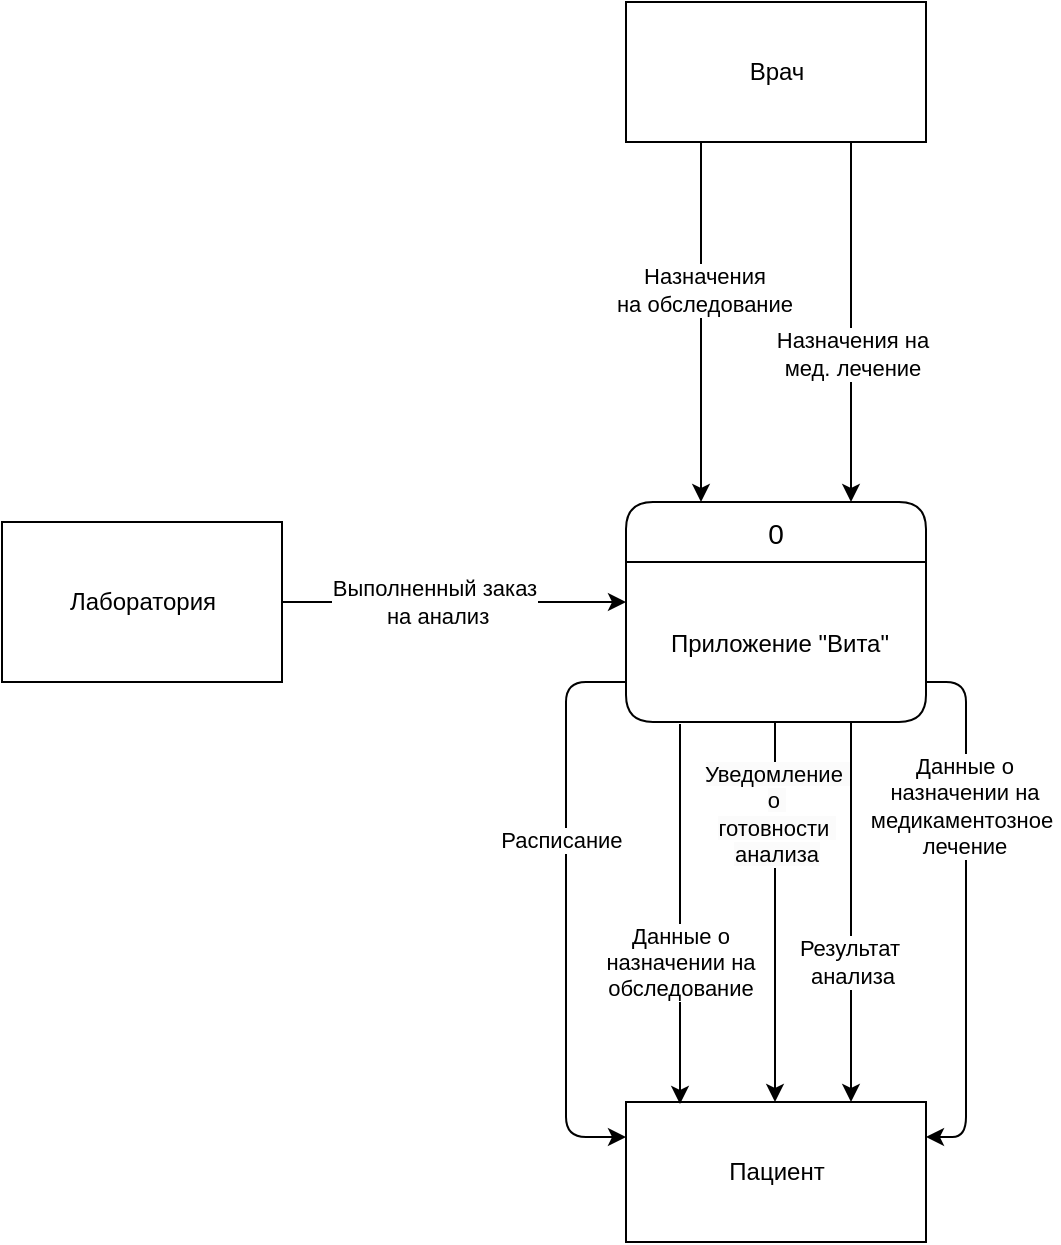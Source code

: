 <mxfile version="28.2.5" pages="2">
  <diagram id="FZimzOWbiY0pmrnXrLaN" name="DFD контекстная">
    <mxGraphModel dx="2852" dy="2851" grid="1" gridSize="10" guides="1" tooltips="1" connect="1" arrows="1" fold="1" page="1" pageScale="1" pageWidth="827" pageHeight="1169" math="0" shadow="0">
      <root>
        <mxCell id="0" />
        <mxCell id="1" parent="0" />
        <mxCell id="tZ7Oq-KyqLdAc3EUkf9V-187" value="0" style="swimlane;childLayout=stackLayout;horizontal=1;startSize=30;horizontalStack=0;rounded=1;fontSize=14;fontStyle=0;strokeWidth=1;resizeParent=0;resizeLast=1;shadow=0;dashed=0;align=center;fillColor=#FFFFFF;" parent="1" vertex="1">
          <mxGeometry x="392" y="-670" width="150" height="110" as="geometry" />
        </mxCell>
        <mxCell id="tZ7Oq-KyqLdAc3EUkf9V-188" value="Приложение &quot;Вита&quot;" style="align=center;strokeColor=none;fillColor=none;spacingLeft=4;fontSize=12;verticalAlign=middle;resizable=0;rotatable=0;part=1;" parent="tZ7Oq-KyqLdAc3EUkf9V-187" vertex="1">
          <mxGeometry y="30" width="150" height="80" as="geometry" />
        </mxCell>
        <mxCell id="tZ7Oq-KyqLdAc3EUkf9V-189" style="edgeStyle=orthogonalEdgeStyle;rounded=0;orthogonalLoop=1;jettySize=auto;html=1;exitX=0.25;exitY=1;exitDx=0;exitDy=0;entryX=0.25;entryY=0;entryDx=0;entryDy=0;" parent="1" source="tZ7Oq-KyqLdAc3EUkf9V-191" target="tZ7Oq-KyqLdAc3EUkf9V-187" edge="1">
          <mxGeometry relative="1" as="geometry" />
        </mxCell>
        <mxCell id="tZ7Oq-KyqLdAc3EUkf9V-190" value="Назначения&lt;div&gt;на обследование&lt;/div&gt;" style="edgeLabel;html=1;align=center;verticalAlign=middle;resizable=0;points=[];" parent="tZ7Oq-KyqLdAc3EUkf9V-189" connectable="0" vertex="1">
          <mxGeometry x="-0.183" y="1" relative="1" as="geometry">
            <mxPoint as="offset" />
          </mxGeometry>
        </mxCell>
        <mxCell id="tZ7Oq-KyqLdAc3EUkf9V-191" value="Врач" style="html=1;dashed=0;whitespace=wrap;" parent="1" vertex="1">
          <mxGeometry x="392" y="-920" width="150" height="70" as="geometry" />
        </mxCell>
        <mxCell id="tZ7Oq-KyqLdAc3EUkf9V-192" value="Лаборатория" style="html=1;dashed=0;whitespace=wrap;" parent="1" vertex="1">
          <mxGeometry x="80" y="-660" width="140" height="80" as="geometry" />
        </mxCell>
        <mxCell id="tZ7Oq-KyqLdAc3EUkf9V-195" value="Пациент" style="html=1;dashed=0;whitespace=wrap;" parent="1" vertex="1">
          <mxGeometry x="392" y="-370" width="150" height="70" as="geometry" />
        </mxCell>
        <mxCell id="tZ7Oq-KyqLdAc3EUkf9V-198" value="" style="endArrow=classic;html=1;rounded=0;exitX=1;exitY=0.5;exitDx=0;exitDy=0;entryX=0;entryY=0.25;entryDx=0;entryDy=0;" parent="1" source="tZ7Oq-KyqLdAc3EUkf9V-192" target="tZ7Oq-KyqLdAc3EUkf9V-188" edge="1">
          <mxGeometry width="50" height="50" relative="1" as="geometry">
            <mxPoint x="252" y="-510" as="sourcePoint" />
            <mxPoint x="302" y="-560" as="targetPoint" />
          </mxGeometry>
        </mxCell>
        <mxCell id="tZ7Oq-KyqLdAc3EUkf9V-199" value="Выполненный заказ&lt;div&gt;&amp;nbsp;на анализ&lt;/div&gt;" style="edgeLabel;html=1;align=center;verticalAlign=middle;resizable=0;points=[];" parent="tZ7Oq-KyqLdAc3EUkf9V-198" connectable="0" vertex="1">
          <mxGeometry x="-0.115" relative="1" as="geometry">
            <mxPoint as="offset" />
          </mxGeometry>
        </mxCell>
        <mxCell id="tZ7Oq-KyqLdAc3EUkf9V-200" style="edgeStyle=orthogonalEdgeStyle;rounded=0;orthogonalLoop=1;jettySize=auto;html=1;exitX=0.75;exitY=1;exitDx=0;exitDy=0;entryX=0.75;entryY=0;entryDx=0;entryDy=0;" parent="1" source="tZ7Oq-KyqLdAc3EUkf9V-188" target="tZ7Oq-KyqLdAc3EUkf9V-195" edge="1">
          <mxGeometry relative="1" as="geometry" />
        </mxCell>
        <mxCell id="tZ7Oq-KyqLdAc3EUkf9V-201" value="Результат&amp;nbsp;&lt;div&gt;анализа&lt;/div&gt;" style="edgeLabel;html=1;align=center;verticalAlign=middle;resizable=0;points=[];" parent="tZ7Oq-KyqLdAc3EUkf9V-200" connectable="0" vertex="1">
          <mxGeometry x="-0.088" relative="1" as="geometry">
            <mxPoint y="33" as="offset" />
          </mxGeometry>
        </mxCell>
        <mxCell id="tZ7Oq-KyqLdAc3EUkf9V-202" style="edgeStyle=orthogonalEdgeStyle;rounded=1;orthogonalLoop=1;jettySize=auto;html=1;exitX=1;exitY=0.75;exitDx=0;exitDy=0;entryX=1;entryY=0.25;entryDx=0;entryDy=0;curved=0;" parent="1" source="tZ7Oq-KyqLdAc3EUkf9V-188" target="tZ7Oq-KyqLdAc3EUkf9V-195" edge="1">
          <mxGeometry relative="1" as="geometry" />
        </mxCell>
        <mxCell id="tZ7Oq-KyqLdAc3EUkf9V-203" value="Данные о&lt;div&gt;назначении на&lt;/div&gt;&lt;div&gt;медикаментозное&amp;nbsp;&lt;/div&gt;&lt;div&gt;лечение&lt;/div&gt;" style="edgeLabel;html=1;align=center;verticalAlign=middle;resizable=0;points=[];" parent="tZ7Oq-KyqLdAc3EUkf9V-202" connectable="0" vertex="1">
          <mxGeometry x="-0.389" y="-1" relative="1" as="geometry">
            <mxPoint as="offset" />
          </mxGeometry>
        </mxCell>
        <mxCell id="tZ7Oq-KyqLdAc3EUkf9V-204" style="edgeStyle=orthogonalEdgeStyle;rounded=1;orthogonalLoop=1;jettySize=auto;html=1;exitX=0;exitY=0.75;exitDx=0;exitDy=0;entryX=0;entryY=0.25;entryDx=0;entryDy=0;curved=0;" parent="1" source="tZ7Oq-KyqLdAc3EUkf9V-188" target="tZ7Oq-KyqLdAc3EUkf9V-195" edge="1">
          <mxGeometry relative="1" as="geometry">
            <Array as="points">
              <mxPoint x="362" y="-580" />
              <mxPoint x="362" y="-352" />
            </Array>
          </mxGeometry>
        </mxCell>
        <mxCell id="tZ7Oq-KyqLdAc3EUkf9V-205" value="Расписание&lt;span style=&quot;background-color: light-dark(#ffffff, var(--ge-dark-color, #121212)); color: light-dark(rgb(0, 0, 0), rgb(255, 255, 255));&quot;&gt;&amp;nbsp;&lt;/span&gt;" style="edgeLabel;html=1;align=center;verticalAlign=middle;resizable=0;points=[];" parent="tZ7Oq-KyqLdAc3EUkf9V-204" connectable="0" vertex="1">
          <mxGeometry x="-0.244" y="-1" relative="1" as="geometry">
            <mxPoint as="offset" />
          </mxGeometry>
        </mxCell>
        <mxCell id="tZ7Oq-KyqLdAc3EUkf9V-206" style="edgeStyle=orthogonalEdgeStyle;rounded=0;orthogonalLoop=1;jettySize=auto;html=1;exitX=0.75;exitY=1;exitDx=0;exitDy=0;entryX=0.75;entryY=0;entryDx=0;entryDy=0;" parent="1" edge="1">
          <mxGeometry relative="1" as="geometry">
            <mxPoint x="419" y="-559" as="sourcePoint" />
            <mxPoint x="419" y="-369" as="targetPoint" />
          </mxGeometry>
        </mxCell>
        <mxCell id="tZ7Oq-KyqLdAc3EUkf9V-207" value="Данные о&lt;div&gt;назначении на&lt;/div&gt;&lt;div&gt;обследование&lt;/div&gt;" style="edgeLabel;html=1;align=center;verticalAlign=middle;resizable=0;points=[];" parent="tZ7Oq-KyqLdAc3EUkf9V-206" connectable="0" vertex="1">
          <mxGeometry x="-0.088" relative="1" as="geometry">
            <mxPoint y="32" as="offset" />
          </mxGeometry>
        </mxCell>
        <mxCell id="Rly3RGK-LEMzWQ3tUKjX-1" style="edgeStyle=orthogonalEdgeStyle;rounded=0;orthogonalLoop=1;jettySize=auto;html=1;exitX=0.75;exitY=1;exitDx=0;exitDy=0;entryX=0.75;entryY=0;entryDx=0;entryDy=0;fontSize=11;" parent="1" edge="1">
          <mxGeometry relative="1" as="geometry">
            <mxPoint x="466.5" y="-560" as="sourcePoint" />
            <mxPoint x="466.5" y="-370" as="targetPoint" />
          </mxGeometry>
        </mxCell>
        <mxCell id="Rly3RGK-LEMzWQ3tUKjX-2" value="&lt;span style=&quot;text-align: left; text-wrap: wrap; background-color: rgb(251, 251, 251);&quot;&gt;&lt;font style=&quot;font-size: 11px;&quot;&gt;Уведомление&amp;nbsp;&lt;/font&gt;&lt;/span&gt;&lt;div&gt;&lt;span style=&quot;text-align: left; text-wrap: wrap; background-color: rgb(251, 251, 251);&quot;&gt;&lt;font style=&quot;font-size: 11px;&quot;&gt;о&amp;nbsp;&lt;/font&gt;&lt;/span&gt;&lt;/div&gt;&lt;div&gt;&lt;font style=&quot;font-size: 11px;&quot;&gt;&lt;span style=&quot;text-align: left; text-wrap: wrap; background-color: rgb(251, 251, 251);&quot;&gt;готовности&amp;nbsp;&lt;/span&gt;&lt;br&gt;&lt;/font&gt;&lt;/div&gt;&lt;div&gt;&lt;span style=&quot;text-align: left; text-wrap: wrap; background-color: rgb(251, 251, 251);&quot;&gt;&lt;font style=&quot;font-size: 11px;&quot;&gt;анализа&lt;/font&gt;&lt;/span&gt;&lt;/div&gt;" style="edgeLabel;html=1;align=center;verticalAlign=middle;resizable=0;points=[];" parent="Rly3RGK-LEMzWQ3tUKjX-1" connectable="0" vertex="1">
          <mxGeometry x="-0.088" relative="1" as="geometry">
            <mxPoint y="-41" as="offset" />
          </mxGeometry>
        </mxCell>
        <mxCell id="Rly3RGK-LEMzWQ3tUKjX-3" value="" style="endArrow=classic;html=1;rounded=0;exitX=0.75;exitY=1;exitDx=0;exitDy=0;entryX=0.75;entryY=0;entryDx=0;entryDy=0;" parent="1" source="tZ7Oq-KyqLdAc3EUkf9V-191" target="tZ7Oq-KyqLdAc3EUkf9V-187" edge="1">
          <mxGeometry width="50" height="50" relative="1" as="geometry">
            <mxPoint x="332" y="-705" as="sourcePoint" />
            <mxPoint x="382" y="-755" as="targetPoint" />
          </mxGeometry>
        </mxCell>
        <mxCell id="Rly3RGK-LEMzWQ3tUKjX-4" value="Назначения&amp;nbsp;&lt;span style=&quot;color: light-dark(rgb(0, 0, 0), rgb(255, 255, 255));&quot;&gt;на&lt;/span&gt;&lt;div&gt;мед.&amp;nbsp;&lt;span style=&quot;background-color: light-dark(#ffffff, var(--ge-dark-color, #121212)); color: light-dark(rgb(0, 0, 0), rgb(255, 255, 255));&quot;&gt;лечение&lt;/span&gt;&lt;/div&gt;" style="edgeLabel;html=1;align=center;verticalAlign=middle;resizable=0;points=[];" parent="Rly3RGK-LEMzWQ3tUKjX-3" connectable="0" vertex="1">
          <mxGeometry x="0.175" relative="1" as="geometry">
            <mxPoint as="offset" />
          </mxGeometry>
        </mxCell>
      </root>
    </mxGraphModel>
  </diagram>
  <diagram id="5hfhekeH1kYWlCb4wukP" name="DFD логические">
    <mxGraphModel dx="3565" dy="3272" grid="1" gridSize="10" guides="1" tooltips="1" connect="1" arrows="1" fold="1" page="1" pageScale="1" pageWidth="827" pageHeight="1169" math="0" shadow="0">
      <root>
        <mxCell id="0" />
        <mxCell id="1" parent="0" />
        <mxCell id="ATyWdDcHR2gvxHxGI6-j-9" value="Пациент" style="html=1;fontSize=11;" parent="1" vertex="1">
          <mxGeometry x="337" y="-1109" width="110" height="50" as="geometry" />
        </mxCell>
        <mxCell id="ATyWdDcHR2gvxHxGI6-j-10" value="Врач" style="html=1;fontSize=11;" parent="1" vertex="1">
          <mxGeometry x="301" y="-587" width="110" height="50" as="geometry" />
        </mxCell>
        <mxCell id="ATyWdDcHR2gvxHxGI6-j-13" value="Пациент" style="html=1;fontSize=11;" parent="1" vertex="1">
          <mxGeometry x="301" y="-450" width="110" height="50" as="geometry" />
        </mxCell>
        <mxCell id="ATyWdDcHR2gvxHxGI6-j-14" style="edgeStyle=orthogonalEdgeStyle;rounded=0;orthogonalLoop=1;jettySize=auto;html=1;exitX=0.5;exitY=0;exitDx=0;exitDy=0;entryX=0.5;entryY=1;entryDx=0;entryDy=0;" parent="1" edge="1">
          <mxGeometry relative="1" as="geometry">
            <mxPoint x="355" y="-62" as="sourcePoint" />
            <mxPoint x="355" y="-182" as="targetPoint" />
          </mxGeometry>
        </mxCell>
        <mxCell id="ATyWdDcHR2gvxHxGI6-j-15" value="Назначение&lt;div&gt;медикаментозного&lt;/div&gt;&lt;div&gt;лечения&lt;/div&gt;" style="edgeLabel;html=1;align=center;verticalAlign=middle;resizable=0;points=[];" parent="ATyWdDcHR2gvxHxGI6-j-14" connectable="0" vertex="1">
          <mxGeometry x="0.065" y="-1" relative="1" as="geometry">
            <mxPoint as="offset" />
          </mxGeometry>
        </mxCell>
        <mxCell id="ATyWdDcHR2gvxHxGI6-j-16" value="Врач" style="html=1;fontSize=11;" parent="1" vertex="1">
          <mxGeometry x="301" y="-62" width="110" height="50" as="geometry" />
        </mxCell>
        <mxCell id="ATyWdDcHR2gvxHxGI6-j-17" style="edgeStyle=orthogonalEdgeStyle;rounded=1;orthogonalLoop=1;jettySize=auto;html=1;exitX=1;exitY=0.25;exitDx=0;exitDy=0;entryX=1;entryY=0.75;entryDx=0;entryDy=0;curved=0;" parent="1" source="ATyWdDcHR2gvxHxGI6-j-19" target="ATyWdDcHR2gvxHxGI6-j-9" edge="1">
          <mxGeometry relative="1" as="geometry">
            <Array as="points">
              <mxPoint x="487" y="-850" />
              <mxPoint x="487" y="-1072" />
            </Array>
          </mxGeometry>
        </mxCell>
        <mxCell id="ATyWdDcHR2gvxHxGI6-j-18" value="Данные&lt;div&gt;назначения&lt;/div&gt;&lt;div&gt;на обследование&lt;/div&gt;" style="edgeLabel;html=1;align=center;verticalAlign=middle;resizable=0;points=[];" parent="ATyWdDcHR2gvxHxGI6-j-17" connectable="0" vertex="1">
          <mxGeometry x="0.024" y="3" relative="1" as="geometry">
            <mxPoint x="9" y="25" as="offset" />
          </mxGeometry>
        </mxCell>
        <mxCell id="ATyWdDcHR2gvxHxGI6-j-19" value="1" style="swimlane;childLayout=stackLayout;horizontal=1;startSize=30;horizontalStack=0;rounded=1;fontSize=14;fontStyle=0;strokeWidth=1;resizeParent=0;resizeLast=1;shadow=0;dashed=0;align=center;fillColor=#FFFFFF;" parent="1" vertex="1">
          <mxGeometry x="317" y="-878" width="150" height="110" as="geometry" />
        </mxCell>
        <mxCell id="ATyWdDcHR2gvxHxGI6-j-20" value="Пройти обследование" style="align=center;strokeColor=none;fillColor=none;spacingLeft=4;fontSize=12;verticalAlign=middle;resizable=0;rotatable=0;part=1;" parent="ATyWdDcHR2gvxHxGI6-j-19" vertex="1">
          <mxGeometry y="30" width="150" height="80" as="geometry" />
        </mxCell>
        <mxCell id="ATyWdDcHR2gvxHxGI6-j-21" style="edgeStyle=orthogonalEdgeStyle;rounded=0;orthogonalLoop=1;jettySize=auto;html=1;exitX=0.5;exitY=0;exitDx=0;exitDy=0;entryX=0.5;entryY=1;entryDx=0;entryDy=0;" parent="1" target="ATyWdDcHR2gvxHxGI6-j-13" edge="1">
          <mxGeometry relative="1" as="geometry">
            <mxPoint x="356.0" y="-292" as="sourcePoint" />
            <mxPoint x="356.0" y="-382" as="targetPoint" />
          </mxGeometry>
        </mxCell>
        <mxCell id="ATyWdDcHR2gvxHxGI6-j-22" value="Данные о&amp;nbsp;&lt;div&gt;мед.&lt;/div&gt;&lt;div&gt;лечении&lt;/div&gt;" style="edgeLabel;html=1;align=center;verticalAlign=middle;resizable=0;points=[];" parent="ATyWdDcHR2gvxHxGI6-j-21" connectable="0" vertex="1">
          <mxGeometry x="-0.009" relative="1" as="geometry">
            <mxPoint y="-9" as="offset" />
          </mxGeometry>
        </mxCell>
        <mxCell id="ATyWdDcHR2gvxHxGI6-j-23" value="2" style="swimlane;childLayout=stackLayout;horizontal=1;startSize=30;horizontalStack=0;rounded=1;fontSize=14;fontStyle=0;strokeWidth=1;resizeParent=0;resizeLast=1;shadow=0;dashed=0;align=center;fillColor=#FFFFFF;" parent="1" vertex="1">
          <mxGeometry x="281" y="-292" width="150" height="110" as="geometry" />
        </mxCell>
        <mxCell id="ATyWdDcHR2gvxHxGI6-j-24" value="Пройти&#xa;медикаментозное &#xa;лечение" style="align=center;strokeColor=none;fillColor=none;spacingLeft=4;fontSize=12;verticalAlign=middle;resizable=0;rotatable=0;part=1;" parent="ATyWdDcHR2gvxHxGI6-j-23" vertex="1">
          <mxGeometry y="30" width="150" height="80" as="geometry" />
        </mxCell>
        <mxCell id="ATyWdDcHR2gvxHxGI6-j-25" style="edgeStyle=orthogonalEdgeStyle;rounded=0;orthogonalLoop=1;jettySize=auto;html=1;exitX=1;exitY=0.5;exitDx=0;exitDy=0;entryX=0;entryY=0.313;entryDx=0;entryDy=0;entryPerimeter=0;" parent="1" source="ATyWdDcHR2gvxHxGI6-j-27" target="ATyWdDcHR2gvxHxGI6-j-20" edge="1">
          <mxGeometry relative="1" as="geometry">
            <mxPoint x="287" y="-823" as="targetPoint" />
          </mxGeometry>
        </mxCell>
        <mxCell id="ATyWdDcHR2gvxHxGI6-j-26" value="Выполненный заказ на анализ" style="edgeLabel;html=1;align=center;verticalAlign=middle;resizable=0;points=[];" parent="ATyWdDcHR2gvxHxGI6-j-25" connectable="0" vertex="1">
          <mxGeometry x="-0.035" y="-1" relative="1" as="geometry">
            <mxPoint as="offset" />
          </mxGeometry>
        </mxCell>
        <mxCell id="ATyWdDcHR2gvxHxGI6-j-27" value="Лаборатория" style="html=1;fontSize=11;" parent="1" vertex="1">
          <mxGeometry x="17" y="-848" width="110" height="50" as="geometry" />
        </mxCell>
        <mxCell id="ATyWdDcHR2gvxHxGI6-j-28" value="" style="endArrow=classic;html=1;rounded=1;exitX=0;exitY=0;exitDx=0;exitDy=0;entryX=0.5;entryY=1;entryDx=0;entryDy=0;curved=0;" parent="1" source="ATyWdDcHR2gvxHxGI6-j-20" target="ATyWdDcHR2gvxHxGI6-j-32" edge="1">
          <mxGeometry width="50" height="50" relative="1" as="geometry">
            <mxPoint x="267" y="-868" as="sourcePoint" />
            <mxPoint x="47" y="-1058" as="targetPoint" />
            <Array as="points">
              <mxPoint x="139" y="-848" />
            </Array>
          </mxGeometry>
        </mxCell>
        <mxCell id="ATyWdDcHR2gvxHxGI6-j-29" value="Новый анализ" style="edgeLabel;html=1;align=center;verticalAlign=middle;resizable=0;points=[];" parent="ATyWdDcHR2gvxHxGI6-j-28" connectable="0" vertex="1">
          <mxGeometry x="-0.029" y="1" relative="1" as="geometry">
            <mxPoint y="-80" as="offset" />
          </mxGeometry>
        </mxCell>
        <mxCell id="ATyWdDcHR2gvxHxGI6-j-30" style="edgeStyle=orthogonalEdgeStyle;rounded=1;orthogonalLoop=1;jettySize=auto;html=1;exitX=1;exitY=0.5;exitDx=0;exitDy=0;entryX=0.004;entryY=0.185;entryDx=0;entryDy=0;curved=0;entryPerimeter=0;" parent="1" source="ATyWdDcHR2gvxHxGI6-j-32" target="ATyWdDcHR2gvxHxGI6-j-19" edge="1">
          <mxGeometry relative="1" as="geometry">
            <Array as="points">
              <mxPoint x="237" y="-1134" />
              <mxPoint x="237" y="-858" />
            </Array>
          </mxGeometry>
        </mxCell>
        <mxCell id="ATyWdDcHR2gvxHxGI6-j-31" value="Результат&amp;nbsp;&lt;div&gt;анализов&lt;/div&gt;" style="edgeLabel;html=1;align=center;verticalAlign=middle;resizable=0;points=[];" parent="ATyWdDcHR2gvxHxGI6-j-30" connectable="0" vertex="1">
          <mxGeometry x="-0.154" relative="1" as="geometry">
            <mxPoint as="offset" />
          </mxGeometry>
        </mxCell>
        <mxCell id="ATyWdDcHR2gvxHxGI6-j-32" value="D 3&amp;nbsp; &amp;nbsp; Анализы&lt;span style=&quot;background-color: transparent; color: light-dark(rgb(0, 0, 0), rgb(255, 255, 255));&quot;&gt;&amp;nbsp;&lt;/span&gt;" style="html=1;dashed=0;whiteSpace=wrap;shape=mxgraph.dfd.dataStoreID;align=left;spacingLeft=3;points=[[0,0],[0.5,0],[1,0],[0,0.5],[1,0.5],[0,1],[0.5,1],[1,1]];" parent="1" vertex="1">
          <mxGeometry x="59" y="-1158" width="160" height="50" as="geometry" />
        </mxCell>
        <mxCell id="ATyWdDcHR2gvxHxGI6-j-33" style="edgeStyle=orthogonalEdgeStyle;rounded=0;orthogonalLoop=1;jettySize=auto;html=1;exitX=0.5;exitY=0;exitDx=0;exitDy=0;entryX=0.25;entryY=1;entryDx=0;entryDy=0;" parent="1" source="ATyWdDcHR2gvxHxGI6-j-10" target="ATyWdDcHR2gvxHxGI6-j-20" edge="1">
          <mxGeometry relative="1" as="geometry">
            <mxPoint x="366" y="-768" as="targetPoint" />
            <mxPoint x="366" y="-588" as="sourcePoint" />
          </mxGeometry>
        </mxCell>
        <mxCell id="ATyWdDcHR2gvxHxGI6-j-34" value="Назначение&lt;div&gt;на&lt;br&gt;&lt;div&gt;обследование&lt;/div&gt;&lt;/div&gt;" style="edgeLabel;html=1;align=center;verticalAlign=middle;resizable=0;points=[];" parent="ATyWdDcHR2gvxHxGI6-j-33" connectable="0" vertex="1">
          <mxGeometry x="0.139" y="-1" relative="1" as="geometry">
            <mxPoint as="offset" />
          </mxGeometry>
        </mxCell>
        <mxCell id="ATyWdDcHR2gvxHxGI6-j-35" style="edgeStyle=orthogonalEdgeStyle;rounded=0;orthogonalLoop=1;jettySize=auto;html=1;exitX=0.25;exitY=0;exitDx=0;exitDy=0;entryX=0.162;entryY=1.007;entryDx=0;entryDy=0;entryPerimeter=0;" parent="1" edge="1">
          <mxGeometry relative="1" as="geometry">
            <mxPoint x="365.5" y="-878" as="sourcePoint" />
            <mxPoint x="365.82" y="-1058.65" as="targetPoint" />
          </mxGeometry>
        </mxCell>
        <mxCell id="ATyWdDcHR2gvxHxGI6-j-36" value="Уведомление&lt;div&gt;о готовности&amp;nbsp;&lt;/div&gt;&lt;div&gt;анализов&lt;/div&gt;" style="edgeLabel;html=1;align=center;verticalAlign=middle;resizable=0;points=[];" parent="ATyWdDcHR2gvxHxGI6-j-35" connectable="0" vertex="1">
          <mxGeometry x="0.679" relative="1" as="geometry">
            <mxPoint y="61" as="offset" />
          </mxGeometry>
        </mxCell>
        <mxCell id="ATyWdDcHR2gvxHxGI6-j-37" style="edgeStyle=orthogonalEdgeStyle;rounded=1;orthogonalLoop=1;jettySize=auto;html=1;exitX=0.5;exitY=0;exitDx=0;exitDy=0;entryX=1;entryY=0.5;entryDx=0;entryDy=0;curved=0;" parent="1" source="ATyWdDcHR2gvxHxGI6-j-39" target="ATyWdDcHR2gvxHxGI6-j-20" edge="1">
          <mxGeometry relative="1" as="geometry" />
        </mxCell>
        <mxCell id="ATyWdDcHR2gvxHxGI6-j-38" value="Расписание&amp;nbsp;&lt;div&gt;работы&lt;/div&gt;&lt;div&gt;&lt;br&gt;&lt;/div&gt;" style="edgeLabel;html=1;align=center;verticalAlign=middle;resizable=0;points=[];" parent="ATyWdDcHR2gvxHxGI6-j-37" connectable="0" vertex="1">
          <mxGeometry x="-0.407" y="1" relative="1" as="geometry">
            <mxPoint as="offset" />
          </mxGeometry>
        </mxCell>
        <mxCell id="ATyWdDcHR2gvxHxGI6-j-39" value="D 2&amp;nbsp; &amp;nbsp; Расписание работы&lt;span style=&quot;background-color: transparent; color: light-dark(rgb(0, 0, 0), rgb(255, 255, 255));&quot;&gt;&amp;nbsp;&lt;/span&gt;" style="html=1;dashed=0;whiteSpace=wrap;shape=mxgraph.dfd.dataStoreID;align=left;spacingLeft=3;points=[[0,0],[0.5,0],[1,0],[0,0.5],[1,0.5],[0,1],[0.5,1],[1,1]];" parent="1" vertex="1">
          <mxGeometry x="626" y="-814" width="160" height="50" as="geometry" />
        </mxCell>
        <mxCell id="ATyWdDcHR2gvxHxGI6-j-40" style="edgeStyle=orthogonalEdgeStyle;rounded=0;orthogonalLoop=1;jettySize=auto;html=1;exitX=1;exitY=0.75;exitDx=0;exitDy=0;" parent="1" source="ATyWdDcHR2gvxHxGI6-j-20" target="ATyWdDcHR2gvxHxGI6-j-39" edge="1">
          <mxGeometry relative="1" as="geometry" />
        </mxCell>
        <mxCell id="ATyWdDcHR2gvxHxGI6-j-41" value="Новое&amp;nbsp;&lt;div&gt;расписание&lt;/div&gt;" style="edgeLabel;html=1;align=center;verticalAlign=middle;resizable=0;points=[];" parent="ATyWdDcHR2gvxHxGI6-j-40" connectable="0" vertex="1">
          <mxGeometry x="-0.187" y="-1" relative="1" as="geometry">
            <mxPoint as="offset" />
          </mxGeometry>
        </mxCell>
        <mxCell id="ATyWdDcHR2gvxHxGI6-j-44" style="edgeStyle=orthogonalEdgeStyle;rounded=1;orthogonalLoop=1;jettySize=auto;html=1;exitX=1;exitY=0.5;exitDx=0;exitDy=0;entryX=0.75;entryY=1;entryDx=0;entryDy=0;curved=0;" parent="1" source="ATyWdDcHR2gvxHxGI6-j-46" target="ATyWdDcHR2gvxHxGI6-j-20" edge="1">
          <mxGeometry relative="1" as="geometry" />
        </mxCell>
        <mxCell id="ATyWdDcHR2gvxHxGI6-j-45" value="Данные пациента" style="edgeLabel;html=1;align=center;verticalAlign=middle;resizable=0;points=[];" parent="ATyWdDcHR2gvxHxGI6-j-44" connectable="0" vertex="1">
          <mxGeometry x="-0.381" y="1" relative="1" as="geometry">
            <mxPoint x="-148" as="offset" />
          </mxGeometry>
        </mxCell>
        <mxCell id="ATyWdDcHR2gvxHxGI6-j-46" value="D1&amp;nbsp; &amp;nbsp; &amp;nbsp;Пациенты&lt;span style=&quot;background-color: transparent; color: light-dark(rgb(0, 0, 0), rgb(255, 255, 255));&quot;&gt;&amp;nbsp;&lt;/span&gt;" style="html=1;dashed=0;whiteSpace=wrap;shape=mxgraph.dfd.dataStoreID;align=left;spacingLeft=3;points=[[0,0],[0.5,0],[1,0],[0,0.5],[1,0.5],[0,1],[0.5,1],[1,1]];" parent="1" vertex="1">
          <mxGeometry x="582" y="-637" width="160" height="50" as="geometry" />
        </mxCell>
        <mxCell id="ATyWdDcHR2gvxHxGI6-j-51" style="edgeStyle=orthogonalEdgeStyle;rounded=1;orthogonalLoop=1;jettySize=auto;html=1;exitX=0.5;exitY=0;exitDx=0;exitDy=0;entryX=0.75;entryY=0;entryDx=0;entryDy=0;curved=0;" parent="1" source="ATyWdDcHR2gvxHxGI6-j-53" target="ATyWdDcHR2gvxHxGI6-j-23" edge="1">
          <mxGeometry relative="1" as="geometry">
            <Array as="points">
              <mxPoint x="730" y="-322" />
              <mxPoint x="394" y="-322" />
            </Array>
          </mxGeometry>
        </mxCell>
        <mxCell id="ATyWdDcHR2gvxHxGI6-j-52" value="Данные пациента" style="edgeLabel;html=1;align=center;verticalAlign=middle;resizable=0;points=[];" parent="ATyWdDcHR2gvxHxGI6-j-51" connectable="0" vertex="1">
          <mxGeometry x="0.278" y="1" relative="1" as="geometry">
            <mxPoint as="offset" />
          </mxGeometry>
        </mxCell>
        <mxCell id="ATyWdDcHR2gvxHxGI6-j-53" value="D1&amp;nbsp; &amp;nbsp; &amp;nbsp;Пациенты&amp;nbsp; &amp;nbsp;" style="html=1;dashed=0;whiteSpace=wrap;shape=mxgraph.dfd.dataStoreID;align=left;spacingLeft=3;points=[[0,0],[0.5,0],[1,0],[0,0.5],[1,0.5],[0,1],[0.5,1],[1,1]];" parent="1" vertex="1">
          <mxGeometry x="650" y="-267" width="160" height="50" as="geometry" />
        </mxCell>
        <mxCell id="ATyWdDcHR2gvxHxGI6-j-54" style="edgeStyle=orthogonalEdgeStyle;rounded=0;orthogonalLoop=1;jettySize=auto;html=1;exitX=1;exitY=0.25;exitDx=0;exitDy=0;entryX=0;entryY=0.5;entryDx=0;entryDy=0;" parent="1" source="ATyWdDcHR2gvxHxGI6-j-24" target="ATyWdDcHR2gvxHxGI6-j-53" edge="1">
          <mxGeometry relative="1" as="geometry" />
        </mxCell>
        <mxCell id="tmIJEYWV12sSkqJI1vLy-2" value="Новый пациент" style="edgeLabel;html=1;align=center;verticalAlign=middle;resizable=0;points=[];" parent="ATyWdDcHR2gvxHxGI6-j-54" vertex="1" connectable="0">
          <mxGeometry x="-0.253" relative="1" as="geometry">
            <mxPoint as="offset" />
          </mxGeometry>
        </mxCell>
        <mxCell id="ATyWdDcHR2gvxHxGI6-j-59" style="edgeStyle=orthogonalEdgeStyle;rounded=1;orthogonalLoop=1;jettySize=auto;html=1;exitX=-0.001;exitY=0.104;exitDx=0;exitDy=0;entryX=0;entryY=0.5;entryDx=0;entryDy=0;exitPerimeter=0;curved=0;" parent="1" source="ATyWdDcHR2gvxHxGI6-j-19" target="ATyWdDcHR2gvxHxGI6-j-9" edge="1">
          <mxGeometry relative="1" as="geometry">
            <mxPoint x="311" y="-873.35" as="sourcePoint" />
            <mxPoint x="311.32" y="-1054" as="targetPoint" />
          </mxGeometry>
        </mxCell>
        <mxCell id="ATyWdDcHR2gvxHxGI6-j-60" value="Результат&amp;nbsp;&lt;div&gt;анализов&lt;/div&gt;" style="edgeLabel;html=1;align=center;verticalAlign=middle;resizable=0;points=[];" parent="ATyWdDcHR2gvxHxGI6-j-59" connectable="0" vertex="1">
          <mxGeometry x="0.679" relative="1" as="geometry">
            <mxPoint y="131" as="offset" />
          </mxGeometry>
        </mxCell>
        <mxCell id="ATyWdDcHR2gvxHxGI6-j-61" style="edgeStyle=orthogonalEdgeStyle;rounded=0;orthogonalLoop=1;jettySize=auto;html=1;exitX=0.25;exitY=0;exitDx=0;exitDy=0;entryX=0.162;entryY=1.007;entryDx=0;entryDy=0;entryPerimeter=0;" parent="1" edge="1">
          <mxGeometry relative="1" as="geometry">
            <mxPoint x="406" y="-879.0" as="sourcePoint" />
            <mxPoint x="406.32" y="-1059.65" as="targetPoint" />
          </mxGeometry>
        </mxCell>
        <mxCell id="ATyWdDcHR2gvxHxGI6-j-62" value="Расписание" style="edgeLabel;html=1;align=center;verticalAlign=middle;resizable=0;points=[];" parent="ATyWdDcHR2gvxHxGI6-j-61" connectable="0" vertex="1">
          <mxGeometry x="0.679" relative="1" as="geometry">
            <mxPoint y="20" as="offset" />
          </mxGeometry>
        </mxCell>
        <mxCell id="FQ-BvsKew6WVbxYjCupH-1" style="edgeStyle=orthogonalEdgeStyle;rounded=1;orthogonalLoop=1;jettySize=auto;html=1;exitX=0.5;exitY=1;exitDx=0;exitDy=0;entryX=0;entryY=0.5;entryDx=0;entryDy=0;curved=0;" parent="1" source="ATyWdDcHR2gvxHxGI6-j-20" target="ATyWdDcHR2gvxHxGI6-j-46" edge="1">
          <mxGeometry relative="1" as="geometry">
            <Array as="points">
              <mxPoint x="407" y="-768" />
              <mxPoint x="407" y="-612" />
            </Array>
          </mxGeometry>
        </mxCell>
        <mxCell id="FQ-BvsKew6WVbxYjCupH-2" value="Новый пациент" style="edgeLabel;html=1;align=center;verticalAlign=middle;resizable=0;points=[];" parent="FQ-BvsKew6WVbxYjCupH-1" connectable="0" vertex="1">
          <mxGeometry x="0.432" relative="1" as="geometry">
            <mxPoint as="offset" />
          </mxGeometry>
        </mxCell>
      </root>
    </mxGraphModel>
  </diagram>
</mxfile>
